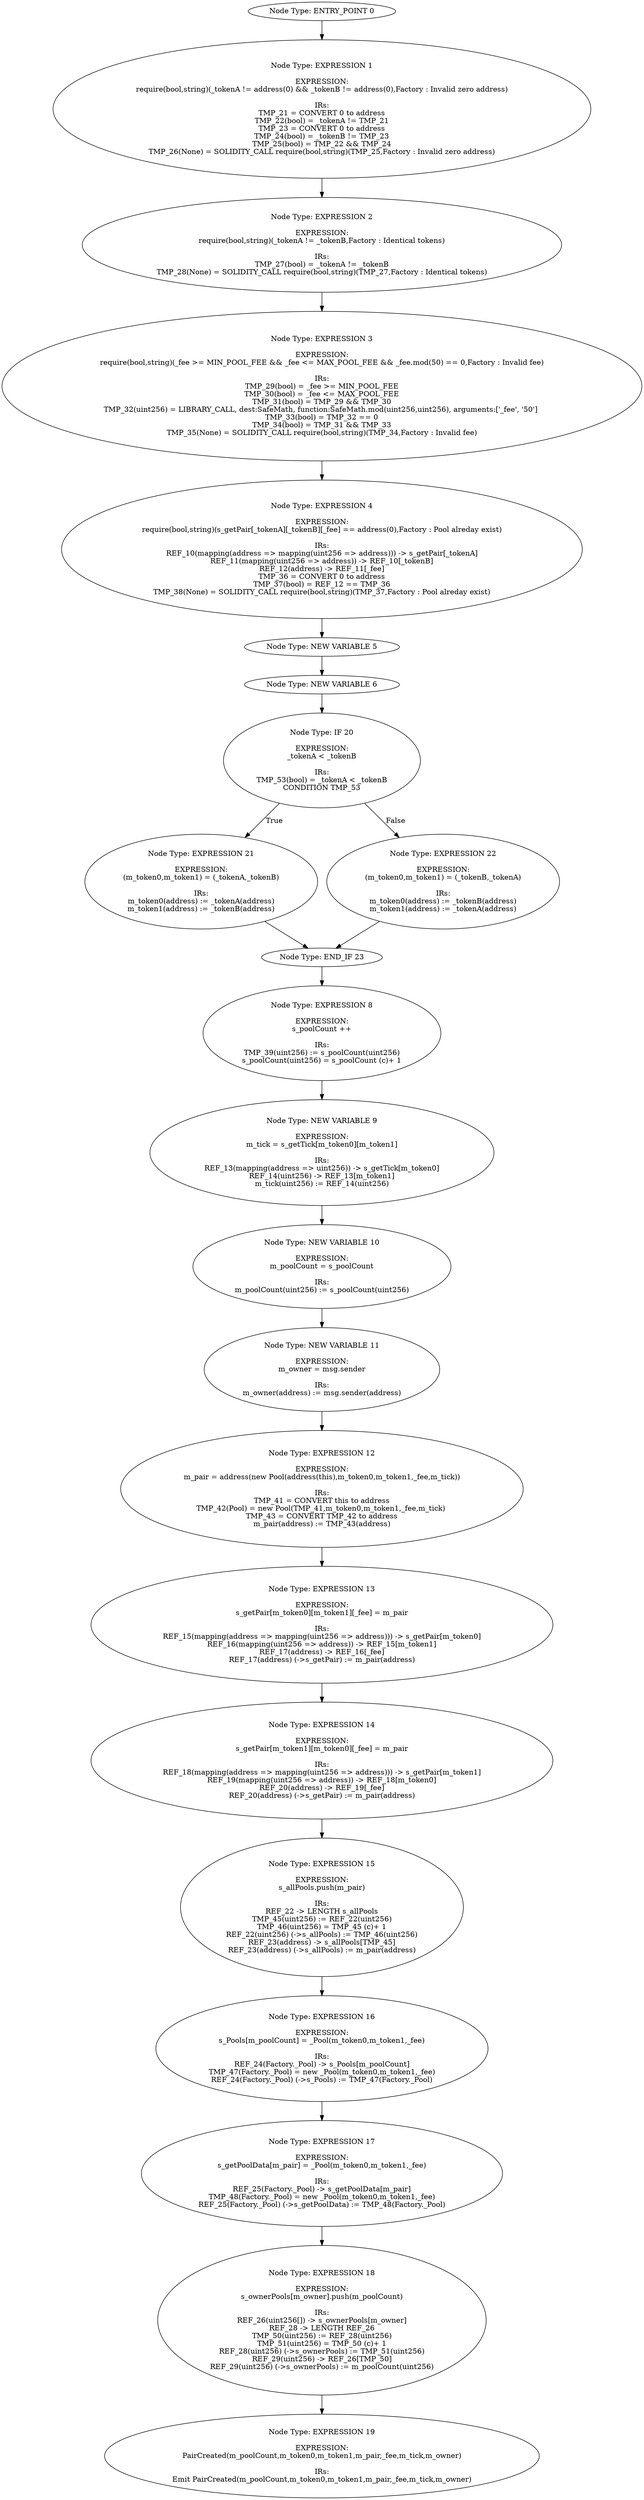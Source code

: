 digraph{
0[label="Node Type: ENTRY_POINT 0
"];
0->1;
1[label="Node Type: EXPRESSION 1

EXPRESSION:
require(bool,string)(_tokenA != address(0) && _tokenB != address(0),Factory : Invalid zero address)

IRs:
TMP_21 = CONVERT 0 to address
TMP_22(bool) = _tokenA != TMP_21
TMP_23 = CONVERT 0 to address
TMP_24(bool) = _tokenB != TMP_23
TMP_25(bool) = TMP_22 && TMP_24
TMP_26(None) = SOLIDITY_CALL require(bool,string)(TMP_25,Factory : Invalid zero address)"];
1->2;
2[label="Node Type: EXPRESSION 2

EXPRESSION:
require(bool,string)(_tokenA != _tokenB,Factory : Identical tokens)

IRs:
TMP_27(bool) = _tokenA != _tokenB
TMP_28(None) = SOLIDITY_CALL require(bool,string)(TMP_27,Factory : Identical tokens)"];
2->3;
3[label="Node Type: EXPRESSION 3

EXPRESSION:
require(bool,string)(_fee >= MIN_POOL_FEE && _fee <= MAX_POOL_FEE && _fee.mod(50) == 0,Factory : Invalid fee)

IRs:
TMP_29(bool) = _fee >= MIN_POOL_FEE
TMP_30(bool) = _fee <= MAX_POOL_FEE
TMP_31(bool) = TMP_29 && TMP_30
TMP_32(uint256) = LIBRARY_CALL, dest:SafeMath, function:SafeMath.mod(uint256,uint256), arguments:['_fee', '50'] 
TMP_33(bool) = TMP_32 == 0
TMP_34(bool) = TMP_31 && TMP_33
TMP_35(None) = SOLIDITY_CALL require(bool,string)(TMP_34,Factory : Invalid fee)"];
3->4;
4[label="Node Type: EXPRESSION 4

EXPRESSION:
require(bool,string)(s_getPair[_tokenA][_tokenB][_fee] == address(0),Factory : Pool alreday exist)

IRs:
REF_10(mapping(address => mapping(uint256 => address))) -> s_getPair[_tokenA]
REF_11(mapping(uint256 => address)) -> REF_10[_tokenB]
REF_12(address) -> REF_11[_fee]
TMP_36 = CONVERT 0 to address
TMP_37(bool) = REF_12 == TMP_36
TMP_38(None) = SOLIDITY_CALL require(bool,string)(TMP_37,Factory : Pool alreday exist)"];
4->5;
5[label="Node Type: NEW VARIABLE 5
"];
5->6;
6[label="Node Type: NEW VARIABLE 6
"];
6->20;
8[label="Node Type: EXPRESSION 8

EXPRESSION:
s_poolCount ++

IRs:
TMP_39(uint256) := s_poolCount(uint256)
s_poolCount(uint256) = s_poolCount (c)+ 1"];
8->9;
9[label="Node Type: NEW VARIABLE 9

EXPRESSION:
m_tick = s_getTick[m_token0][m_token1]

IRs:
REF_13(mapping(address => uint256)) -> s_getTick[m_token0]
REF_14(uint256) -> REF_13[m_token1]
m_tick(uint256) := REF_14(uint256)"];
9->10;
10[label="Node Type: NEW VARIABLE 10

EXPRESSION:
m_poolCount = s_poolCount

IRs:
m_poolCount(uint256) := s_poolCount(uint256)"];
10->11;
11[label="Node Type: NEW VARIABLE 11

EXPRESSION:
m_owner = msg.sender

IRs:
m_owner(address) := msg.sender(address)"];
11->12;
12[label="Node Type: EXPRESSION 12

EXPRESSION:
m_pair = address(new Pool(address(this),m_token0,m_token1,_fee,m_tick))

IRs:
TMP_41 = CONVERT this to address
TMP_42(Pool) = new Pool(TMP_41,m_token0,m_token1,_fee,m_tick) 
TMP_43 = CONVERT TMP_42 to address
m_pair(address) := TMP_43(address)"];
12->13;
13[label="Node Type: EXPRESSION 13

EXPRESSION:
s_getPair[m_token0][m_token1][_fee] = m_pair

IRs:
REF_15(mapping(address => mapping(uint256 => address))) -> s_getPair[m_token0]
REF_16(mapping(uint256 => address)) -> REF_15[m_token1]
REF_17(address) -> REF_16[_fee]
REF_17(address) (->s_getPair) := m_pair(address)"];
13->14;
14[label="Node Type: EXPRESSION 14

EXPRESSION:
s_getPair[m_token1][m_token0][_fee] = m_pair

IRs:
REF_18(mapping(address => mapping(uint256 => address))) -> s_getPair[m_token1]
REF_19(mapping(uint256 => address)) -> REF_18[m_token0]
REF_20(address) -> REF_19[_fee]
REF_20(address) (->s_getPair) := m_pair(address)"];
14->15;
15[label="Node Type: EXPRESSION 15

EXPRESSION:
s_allPools.push(m_pair)

IRs:
REF_22 -> LENGTH s_allPools
TMP_45(uint256) := REF_22(uint256)
TMP_46(uint256) = TMP_45 (c)+ 1
REF_22(uint256) (->s_allPools) := TMP_46(uint256)
REF_23(address) -> s_allPools[TMP_45]
REF_23(address) (->s_allPools) := m_pair(address)"];
15->16;
16[label="Node Type: EXPRESSION 16

EXPRESSION:
s_Pools[m_poolCount] = _Pool(m_token0,m_token1,_fee)

IRs:
REF_24(Factory._Pool) -> s_Pools[m_poolCount]
TMP_47(Factory._Pool) = new _Pool(m_token0,m_token1,_fee)
REF_24(Factory._Pool) (->s_Pools) := TMP_47(Factory._Pool)"];
16->17;
17[label="Node Type: EXPRESSION 17

EXPRESSION:
s_getPoolData[m_pair] = _Pool(m_token0,m_token1,_fee)

IRs:
REF_25(Factory._Pool) -> s_getPoolData[m_pair]
TMP_48(Factory._Pool) = new _Pool(m_token0,m_token1,_fee)
REF_25(Factory._Pool) (->s_getPoolData) := TMP_48(Factory._Pool)"];
17->18;
18[label="Node Type: EXPRESSION 18

EXPRESSION:
s_ownerPools[m_owner].push(m_poolCount)

IRs:
REF_26(uint256[]) -> s_ownerPools[m_owner]
REF_28 -> LENGTH REF_26
TMP_50(uint256) := REF_28(uint256)
TMP_51(uint256) = TMP_50 (c)+ 1
REF_28(uint256) (->s_ownerPools) := TMP_51(uint256)
REF_29(uint256) -> REF_26[TMP_50]
REF_29(uint256) (->s_ownerPools) := m_poolCount(uint256)"];
18->19;
19[label="Node Type: EXPRESSION 19

EXPRESSION:
PairCreated(m_poolCount,m_token0,m_token1,m_pair,_fee,m_tick,m_owner)

IRs:
Emit PairCreated(m_poolCount,m_token0,m_token1,m_pair,_fee,m_tick,m_owner)"];
20[label="Node Type: IF 20

EXPRESSION:
_tokenA < _tokenB

IRs:
TMP_53(bool) = _tokenA < _tokenB
CONDITION TMP_53"];
20->21[label="True"];
20->22[label="False"];
21[label="Node Type: EXPRESSION 21

EXPRESSION:
(m_token0,m_token1) = (_tokenA,_tokenB)

IRs:
m_token0(address) := _tokenA(address)
m_token1(address) := _tokenB(address)"];
21->23;
22[label="Node Type: EXPRESSION 22

EXPRESSION:
(m_token0,m_token1) = (_tokenB,_tokenA)

IRs:
m_token0(address) := _tokenB(address)
m_token1(address) := _tokenA(address)"];
22->23;
23[label="Node Type: END_IF 23
"];
23->8;
}
